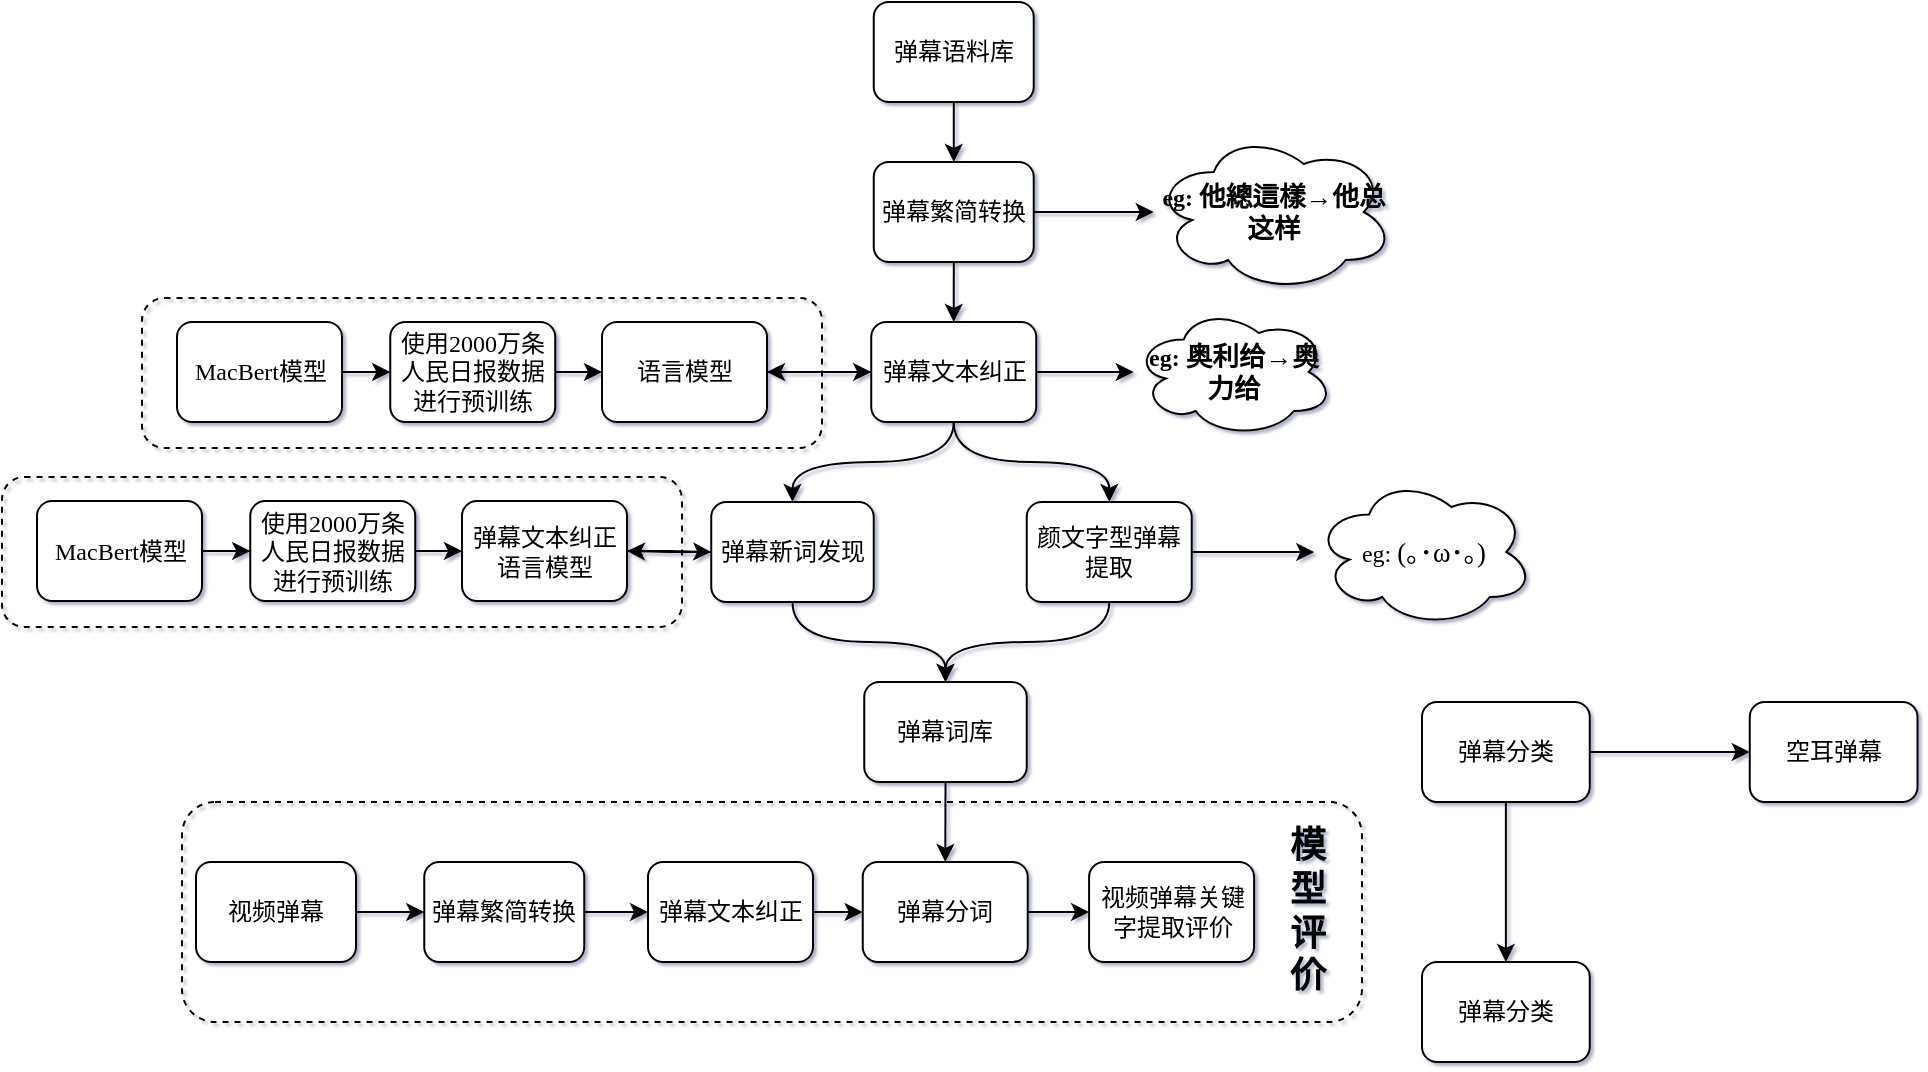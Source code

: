 <mxfile version="14.6.13" type="device"><diagram name="Page-1" id="8ce9d11a-91a2-4d17-14d8-a56ed91bf033"><mxGraphModel dx="768" dy="482" grid="1" gridSize="10" guides="1" tooltips="1" connect="1" arrows="1" fold="1" page="1" pageScale="1" pageWidth="1100" pageHeight="850" math="0" shadow="1"><root><mxCell id="0"/><mxCell id="1" parent="0"/><mxCell id="ExMO1uD4YWPTujFaXTpW-27" value="" style="rounded=1;whiteSpace=wrap;html=1;fillColor=none;dashed=1;" parent="1" vertex="1"><mxGeometry x="80" y="337.5" width="340" height="75" as="geometry"/></mxCell><mxCell id="3gCmPMQZCM9GqRHOmykP-15" value="" style="rounded=1;whiteSpace=wrap;html=1;fillColor=none;dashed=1;" parent="1" vertex="1"><mxGeometry x="170" y="500" width="590" height="110" as="geometry"/></mxCell><mxCell id="hVUP7f4WASnWWtQQaUxb-1" value="" style="edgeStyle=orthogonalEdgeStyle;orthogonalLoop=1;jettySize=auto;html=1;curved=1;" parent="1" source="17ea667e15c223fc-2" target="8R55r5z9PZYlTRuLrKxw-5" edge="1"><mxGeometry relative="1" as="geometry"/></mxCell><mxCell id="17ea667e15c223fc-2" value="&lt;div&gt;弹幕语料库&lt;/div&gt;" style="whiteSpace=wrap;html=1;shadow=0;labelBackgroundColor=none;strokeWidth=1;fontFamily=Verdana;fontSize=12;align=center;rounded=1;" parent="1" vertex="1"><mxGeometry x="515.87" y="100" width="80" height="50" as="geometry"/></mxCell><mxCell id="I19A4KXNuKC4CmkvIkGZ-3" value="" style="edgeStyle=orthogonalEdgeStyle;curved=1;rounded=1;sketch=0;orthogonalLoop=1;jettySize=auto;html=1;" parent="1" source="17ea667e15c223fc-14" target="8R55r5z9PZYlTRuLrKxw-4" edge="1"><mxGeometry relative="1" as="geometry"/></mxCell><mxCell id="I19A4KXNuKC4CmkvIkGZ-7" value="" style="edgeStyle=orthogonalEdgeStyle;curved=1;rounded=1;sketch=0;orthogonalLoop=1;jettySize=auto;html=1;" parent="1" source="17ea667e15c223fc-14" target="I19A4KXNuKC4CmkvIkGZ-6" edge="1"><mxGeometry relative="1" as="geometry"/></mxCell><mxCell id="I19A4KXNuKC4CmkvIkGZ-17" value="" style="edgeStyle=orthogonalEdgeStyle;curved=1;rounded=1;sketch=0;orthogonalLoop=1;jettySize=auto;html=1;" parent="1" source="17ea667e15c223fc-14" target="I19A4KXNuKC4CmkvIkGZ-16" edge="1"><mxGeometry relative="1" as="geometry"/></mxCell><mxCell id="ExMO1uD4YWPTujFaXTpW-4" value="" style="edgeStyle=orthogonalEdgeStyle;rounded=0;orthogonalLoop=1;jettySize=auto;html=1;entryX=1;entryY=0.5;entryDx=0;entryDy=0;" parent="1" source="17ea667e15c223fc-14" target="ExMO1uD4YWPTujFaXTpW-7" edge="1"><mxGeometry relative="1" as="geometry"><mxPoint x="462.5" y="285" as="targetPoint"/></mxGeometry></mxCell><mxCell id="17ea667e15c223fc-14" value="&lt;div&gt;弹幕文本纠正&lt;/div&gt;" style="whiteSpace=wrap;html=1;shadow=0;labelBackgroundColor=none;strokeWidth=1;fontFamily=Verdana;fontSize=12;align=center;rounded=1;" parent="1" vertex="1"><mxGeometry x="514.62" y="260" width="82.5" height="50" as="geometry"/></mxCell><mxCell id="I19A4KXNuKC4CmkvIkGZ-5" value="" style="edgeStyle=orthogonalEdgeStyle;curved=1;rounded=1;sketch=0;orthogonalLoop=1;jettySize=auto;html=1;" parent="1" source="8R55r5z9PZYlTRuLrKxw-4" target="I19A4KXNuKC4CmkvIkGZ-4" edge="1"><mxGeometry relative="1" as="geometry"/></mxCell><mxCell id="8R55r5z9PZYlTRuLrKxw-4" value="&lt;div&gt;弹幕&lt;span&gt;新词发现&lt;/span&gt;&lt;/div&gt;" style="whiteSpace=wrap;html=1;shadow=0;labelBackgroundColor=none;strokeWidth=1;fontFamily=Verdana;fontSize=12;align=center;rounded=1;" parent="1" vertex="1"><mxGeometry x="434.62" y="350" width="81.25" height="50" as="geometry"/></mxCell><mxCell id="hVUP7f4WASnWWtQQaUxb-2" value="" style="edgeStyle=orthogonalEdgeStyle;orthogonalLoop=1;jettySize=auto;html=1;curved=1;" parent="1" source="8R55r5z9PZYlTRuLrKxw-5" target="17ea667e15c223fc-14" edge="1"><mxGeometry relative="1" as="geometry"/></mxCell><mxCell id="3gCmPMQZCM9GqRHOmykP-2" value="" style="edgeStyle=orthogonalEdgeStyle;rounded=0;orthogonalLoop=1;jettySize=auto;html=1;" parent="1" source="8R55r5z9PZYlTRuLrKxw-5" target="3gCmPMQZCM9GqRHOmykP-1" edge="1"><mxGeometry relative="1" as="geometry"/></mxCell><mxCell id="8R55r5z9PZYlTRuLrKxw-5" value="弹幕繁简转换" style="whiteSpace=wrap;html=1;shadow=0;labelBackgroundColor=none;strokeWidth=1;fontFamily=Verdana;fontSize=12;align=center;rounded=1;" parent="1" vertex="1"><mxGeometry x="515.87" y="180" width="80" height="50" as="geometry"/></mxCell><mxCell id="I19A4KXNuKC4CmkvIkGZ-22" value="" style="edgeStyle=orthogonalEdgeStyle;curved=1;rounded=1;sketch=0;orthogonalLoop=1;jettySize=auto;html=1;" parent="1" source="I19A4KXNuKC4CmkvIkGZ-4" target="3gCmPMQZCM9GqRHOmykP-13" edge="1"><mxGeometry relative="1" as="geometry"><mxPoint x="551.059" y="530" as="targetPoint"/></mxGeometry></mxCell><mxCell id="I19A4KXNuKC4CmkvIkGZ-4" value="弹幕词库" style="whiteSpace=wrap;html=1;shadow=0;labelBackgroundColor=none;strokeWidth=1;fontFamily=Verdana;fontSize=12;align=center;rounded=1;" parent="1" vertex="1"><mxGeometry x="511.12" y="440" width="81.25" height="50" as="geometry"/></mxCell><mxCell id="I19A4KXNuKC4CmkvIkGZ-10" value="" style="edgeStyle=orthogonalEdgeStyle;curved=1;rounded=1;sketch=0;orthogonalLoop=1;jettySize=auto;html=1;exitX=0.5;exitY=1;exitDx=0;exitDy=0;" parent="1" source="I19A4KXNuKC4CmkvIkGZ-6" target="I19A4KXNuKC4CmkvIkGZ-4" edge="1"><mxGeometry relative="1" as="geometry"/></mxCell><mxCell id="3gCmPMQZCM9GqRHOmykP-4" value="" style="edgeStyle=orthogonalEdgeStyle;rounded=0;orthogonalLoop=1;jettySize=auto;html=1;" parent="1" source="I19A4KXNuKC4CmkvIkGZ-6" target="3gCmPMQZCM9GqRHOmykP-3" edge="1"><mxGeometry relative="1" as="geometry"/></mxCell><mxCell id="I19A4KXNuKC4CmkvIkGZ-6" value="&lt;div&gt;颜文字型弹幕提取&lt;/div&gt;" style="whiteSpace=wrap;html=1;shadow=0;labelBackgroundColor=none;strokeWidth=1;fontFamily=Verdana;fontSize=12;align=center;rounded=1;" parent="1" vertex="1"><mxGeometry x="592.37" y="350" width="82.5" height="50" as="geometry"/></mxCell><mxCell id="I19A4KXNuKC4CmkvIkGZ-16" value="eg: &lt;font face=&quot;宋体&quot;&gt;&lt;span style=&quot;font-size: 13.333px&quot;&gt;奥利给→奥力给&lt;/span&gt;&lt;/font&gt;" style="ellipse;shape=cloud;whiteSpace=wrap;html=1;rounded=1;shadow=0;fontFamily=Verdana;strokeWidth=1;fontStyle=1" parent="1" vertex="1"><mxGeometry x="645.87" y="252.5" width="100" height="65" as="geometry"/></mxCell><mxCell id="I19A4KXNuKC4CmkvIkGZ-21" value="" style="edgeStyle=orthogonalEdgeStyle;curved=1;rounded=1;sketch=0;orthogonalLoop=1;jettySize=auto;html=1;entryX=0;entryY=0.5;entryDx=0;entryDy=0;" parent="1" source="I19A4KXNuKC4CmkvIkGZ-18" target="3gCmPMQZCM9GqRHOmykP-10" edge="1"><mxGeometry relative="1" as="geometry"><mxPoint x="413" y="535" as="targetPoint"/></mxGeometry></mxCell><mxCell id="I19A4KXNuKC4CmkvIkGZ-18" value="视频弹幕" style="whiteSpace=wrap;html=1;shadow=0;labelBackgroundColor=none;strokeWidth=1;fontFamily=Verdana;fontSize=12;align=center;rounded=1;" parent="1" vertex="1"><mxGeometry x="177" y="530" width="80" height="50" as="geometry"/></mxCell><mxCell id="3gCmPMQZCM9GqRHOmykP-1" value="eg:&amp;nbsp;&lt;span style=&quot;font-size: 10.0pt&quot;&gt;他總這樣→他总这样&lt;/span&gt;" style="ellipse;shape=cloud;whiteSpace=wrap;html=1;rounded=1;shadow=0;fontFamily=Verdana;strokeWidth=1;fontStyle=1" parent="1" vertex="1"><mxGeometry x="655.87" y="165" width="120" height="80" as="geometry"/></mxCell><mxCell id="3gCmPMQZCM9GqRHOmykP-3" value="eg:&amp;nbsp;&lt;span lang=&quot;EN-US&quot; style=&quot;font-size: 10pt&quot;&gt;(&lt;/span&gt;&lt;span style=&quot;font-size: 10pt ; font-family: , sans-serif&quot;&gt;｡･&lt;/span&gt;&lt;span style=&quot;font-size: 10pt&quot;&gt;ω&lt;/span&gt;&lt;span style=&quot;font-size: 10pt ; font-family: , sans-serif&quot;&gt;･｡&lt;/span&gt;&lt;span lang=&quot;EN-US&quot; style=&quot;font-size: 10pt&quot;&gt;)&lt;/span&gt;" style="ellipse;shape=cloud;whiteSpace=wrap;html=1;rounded=1;shadow=0;fontFamily=Verdana;strokeWidth=1;" parent="1" vertex="1"><mxGeometry x="736.12" y="337.5" width="109.75" height="75" as="geometry"/></mxCell><mxCell id="3gCmPMQZCM9GqRHOmykP-14" value="" style="edgeStyle=orthogonalEdgeStyle;rounded=0;orthogonalLoop=1;jettySize=auto;html=1;" parent="1" source="3gCmPMQZCM9GqRHOmykP-9" target="3gCmPMQZCM9GqRHOmykP-13" edge="1"><mxGeometry relative="1" as="geometry"/></mxCell><mxCell id="3gCmPMQZCM9GqRHOmykP-9" value="&lt;div&gt;弹幕文本纠正&lt;/div&gt;" style="whiteSpace=wrap;html=1;shadow=0;labelBackgroundColor=none;strokeWidth=1;fontFamily=Verdana;fontSize=12;align=center;rounded=1;" parent="1" vertex="1"><mxGeometry x="403.0" y="530" width="82.5" height="50" as="geometry"/></mxCell><mxCell id="3gCmPMQZCM9GqRHOmykP-11" value="" style="edgeStyle=orthogonalEdgeStyle;rounded=0;orthogonalLoop=1;jettySize=auto;html=1;" parent="1" source="3gCmPMQZCM9GqRHOmykP-10" target="3gCmPMQZCM9GqRHOmykP-9" edge="1"><mxGeometry relative="1" as="geometry"/></mxCell><mxCell id="3gCmPMQZCM9GqRHOmykP-10" value="弹幕繁简转换" style="whiteSpace=wrap;html=1;shadow=0;labelBackgroundColor=none;strokeWidth=1;fontFamily=Verdana;fontSize=12;align=center;rounded=1;" parent="1" vertex="1"><mxGeometry x="291.13" y="530" width="80" height="50" as="geometry"/></mxCell><mxCell id="3gCmPMQZCM9GqRHOmykP-30" value="" style="edgeStyle=orthogonalEdgeStyle;curved=1;rounded=0;orthogonalLoop=1;jettySize=auto;html=1;fontSize=18;" parent="1" source="3gCmPMQZCM9GqRHOmykP-13" target="3gCmPMQZCM9GqRHOmykP-29" edge="1"><mxGeometry relative="1" as="geometry"/></mxCell><mxCell id="3gCmPMQZCM9GqRHOmykP-13" value="弹幕分词" style="whiteSpace=wrap;html=1;shadow=0;labelBackgroundColor=none;strokeWidth=1;fontFamily=Verdana;fontSize=12;align=center;rounded=1;" parent="1" vertex="1"><mxGeometry x="510.37" y="530" width="82.5" height="50" as="geometry"/></mxCell><mxCell id="3gCmPMQZCM9GqRHOmykP-17" value="模型评价" style="text;html=1;strokeColor=none;fillColor=none;align=left;verticalAlign=middle;whiteSpace=wrap;rounded=0;shadow=1;dashed=1;fontStyle=1;fontSize=18;" parent="1" vertex="1"><mxGeometry x="722" y="520" width="25.87" height="70" as="geometry"/></mxCell><mxCell id="3gCmPMQZCM9GqRHOmykP-29" value="视频弹幕关键字提取评价" style="whiteSpace=wrap;html=1;shadow=0;labelBackgroundColor=none;strokeWidth=1;fontFamily=Verdana;fontSize=12;align=center;rounded=1;" parent="1" vertex="1"><mxGeometry x="623.55" y="530" width="82.5" height="50" as="geometry"/></mxCell><mxCell id="ExMO1uD4YWPTujFaXTpW-6" value="" style="edgeStyle=orthogonalEdgeStyle;rounded=0;orthogonalLoop=1;jettySize=auto;html=1;" parent="1" source="ExMO1uD4YWPTujFaXTpW-3" target="ExMO1uD4YWPTujFaXTpW-5" edge="1"><mxGeometry relative="1" as="geometry"/></mxCell><mxCell id="ExMO1uD4YWPTujFaXTpW-3" value="MacBert模型" style="whiteSpace=wrap;html=1;shadow=0;labelBackgroundColor=none;strokeWidth=1;fontFamily=Verdana;fontSize=12;align=center;rounded=1;" parent="1" vertex="1"><mxGeometry x="167.5" y="260" width="82.5" height="50" as="geometry"/></mxCell><mxCell id="ExMO1uD4YWPTujFaXTpW-8" value="" style="edgeStyle=orthogonalEdgeStyle;rounded=0;orthogonalLoop=1;jettySize=auto;html=1;" parent="1" source="ExMO1uD4YWPTujFaXTpW-5" target="ExMO1uD4YWPTujFaXTpW-7" edge="1"><mxGeometry relative="1" as="geometry"/></mxCell><mxCell id="ExMO1uD4YWPTujFaXTpW-5" value="使用2000万条人民日报数据进行预训练" style="whiteSpace=wrap;html=1;shadow=0;labelBackgroundColor=none;strokeWidth=1;fontFamily=Verdana;fontSize=12;align=center;rounded=1;" parent="1" vertex="1"><mxGeometry x="274.13" y="260" width="82.5" height="50" as="geometry"/></mxCell><mxCell id="ExMO1uD4YWPTujFaXTpW-11" value="" style="edgeStyle=orthogonalEdgeStyle;rounded=0;orthogonalLoop=1;jettySize=auto;html=1;" parent="1" source="ExMO1uD4YWPTujFaXTpW-7" target="17ea667e15c223fc-14" edge="1"><mxGeometry relative="1" as="geometry"/></mxCell><mxCell id="ExMO1uD4YWPTujFaXTpW-7" value="语言模型" style="whiteSpace=wrap;html=1;shadow=0;labelBackgroundColor=none;strokeWidth=1;fontFamily=Verdana;fontSize=12;align=center;rounded=1;" parent="1" vertex="1"><mxGeometry x="380" y="260" width="82.5" height="50" as="geometry"/></mxCell><mxCell id="ExMO1uD4YWPTujFaXTpW-12" value="" style="rounded=1;whiteSpace=wrap;html=1;fillColor=none;dashed=1;" parent="1" vertex="1"><mxGeometry x="150" y="248" width="340" height="75" as="geometry"/></mxCell><mxCell id="ExMO1uD4YWPTujFaXTpW-20" value="" style="edgeStyle=orthogonalEdgeStyle;rounded=0;orthogonalLoop=1;jettySize=auto;html=1;entryX=1;entryY=0.5;entryDx=0;entryDy=0;exitX=0;exitY=0.5;exitDx=0;exitDy=0;" parent="1" source="8R55r5z9PZYlTRuLrKxw-4" target="ExMO1uD4YWPTujFaXTpW-26" edge="1"><mxGeometry relative="1" as="geometry"><mxPoint x="444.62" y="417" as="sourcePoint"/><mxPoint x="392.5" y="417" as="targetPoint"/></mxGeometry></mxCell><mxCell id="ExMO1uD4YWPTujFaXTpW-21" value="" style="edgeStyle=orthogonalEdgeStyle;rounded=0;orthogonalLoop=1;jettySize=auto;html=1;" parent="1" source="ExMO1uD4YWPTujFaXTpW-22" target="ExMO1uD4YWPTujFaXTpW-24" edge="1"><mxGeometry relative="1" as="geometry"/></mxCell><mxCell id="ExMO1uD4YWPTujFaXTpW-22" value="MacBert模型" style="whiteSpace=wrap;html=1;shadow=0;labelBackgroundColor=none;strokeWidth=1;fontFamily=Verdana;fontSize=12;align=center;rounded=1;" parent="1" vertex="1"><mxGeometry x="97.5" y="349.5" width="82.5" height="50" as="geometry"/></mxCell><mxCell id="ExMO1uD4YWPTujFaXTpW-23" value="" style="edgeStyle=orthogonalEdgeStyle;rounded=0;orthogonalLoop=1;jettySize=auto;html=1;" parent="1" source="ExMO1uD4YWPTujFaXTpW-24" target="ExMO1uD4YWPTujFaXTpW-26" edge="1"><mxGeometry relative="1" as="geometry"/></mxCell><mxCell id="ExMO1uD4YWPTujFaXTpW-24" value="使用2000万条人民日报数据进行预训练" style="whiteSpace=wrap;html=1;shadow=0;labelBackgroundColor=none;strokeWidth=1;fontFamily=Verdana;fontSize=12;align=center;rounded=1;" parent="1" vertex="1"><mxGeometry x="204.13" y="349.5" width="82.5" height="50" as="geometry"/></mxCell><mxCell id="ExMO1uD4YWPTujFaXTpW-25" value="" style="edgeStyle=orthogonalEdgeStyle;rounded=0;orthogonalLoop=1;jettySize=auto;html=1;entryX=0;entryY=0.5;entryDx=0;entryDy=0;" parent="1" source="ExMO1uD4YWPTujFaXTpW-26" target="8R55r5z9PZYlTRuLrKxw-4" edge="1"><mxGeometry relative="1" as="geometry"><mxPoint x="444.62" y="417" as="targetPoint"/></mxGeometry></mxCell><mxCell id="ExMO1uD4YWPTujFaXTpW-26" value="弹幕文本纠正语言模型" style="whiteSpace=wrap;html=1;shadow=0;labelBackgroundColor=none;strokeWidth=1;fontFamily=Verdana;fontSize=12;align=center;rounded=1;" parent="1" vertex="1"><mxGeometry x="310" y="349.5" width="82.5" height="50" as="geometry"/></mxCell><mxCell id="hlvb3gyzuLCx6Vs2zMNr-8" value="" style="edgeStyle=orthogonalEdgeStyle;rounded=0;orthogonalLoop=1;jettySize=auto;html=1;" edge="1" parent="1" source="hlvb3gyzuLCx6Vs2zMNr-4" target="hlvb3gyzuLCx6Vs2zMNr-7"><mxGeometry relative="1" as="geometry"/></mxCell><mxCell id="hlvb3gyzuLCx6Vs2zMNr-10" value="" style="edgeStyle=orthogonalEdgeStyle;rounded=0;orthogonalLoop=1;jettySize=auto;html=1;" edge="1" parent="1" source="hlvb3gyzuLCx6Vs2zMNr-4" target="hlvb3gyzuLCx6Vs2zMNr-9"><mxGeometry relative="1" as="geometry"/></mxCell><mxCell id="hlvb3gyzuLCx6Vs2zMNr-4" value="&lt;div&gt;弹幕分类&lt;/div&gt;" style="rounded=1;whiteSpace=wrap;html=1;shadow=0;labelBackgroundColor=none;strokeWidth=1;fontFamily=Verdana;fontSize=12;align=center;" vertex="1" parent="1"><mxGeometry x="790" y="450" width="83.88" height="50" as="geometry"/></mxCell><mxCell id="hlvb3gyzuLCx6Vs2zMNr-7" value="&lt;div&gt;空耳弹幕&lt;/div&gt;" style="rounded=1;whiteSpace=wrap;html=1;shadow=0;labelBackgroundColor=none;strokeWidth=1;fontFamily=Verdana;fontSize=12;align=center;" vertex="1" parent="1"><mxGeometry x="953.88" y="450" width="83.88" height="50" as="geometry"/></mxCell><mxCell id="hlvb3gyzuLCx6Vs2zMNr-9" value="&lt;div&gt;弹幕分类&lt;/div&gt;" style="rounded=1;whiteSpace=wrap;html=1;shadow=0;labelBackgroundColor=none;strokeWidth=1;fontFamily=Verdana;fontSize=12;align=center;" vertex="1" parent="1"><mxGeometry x="790" y="580" width="83.88" height="50" as="geometry"/></mxCell></root></mxGraphModel></diagram></mxfile>